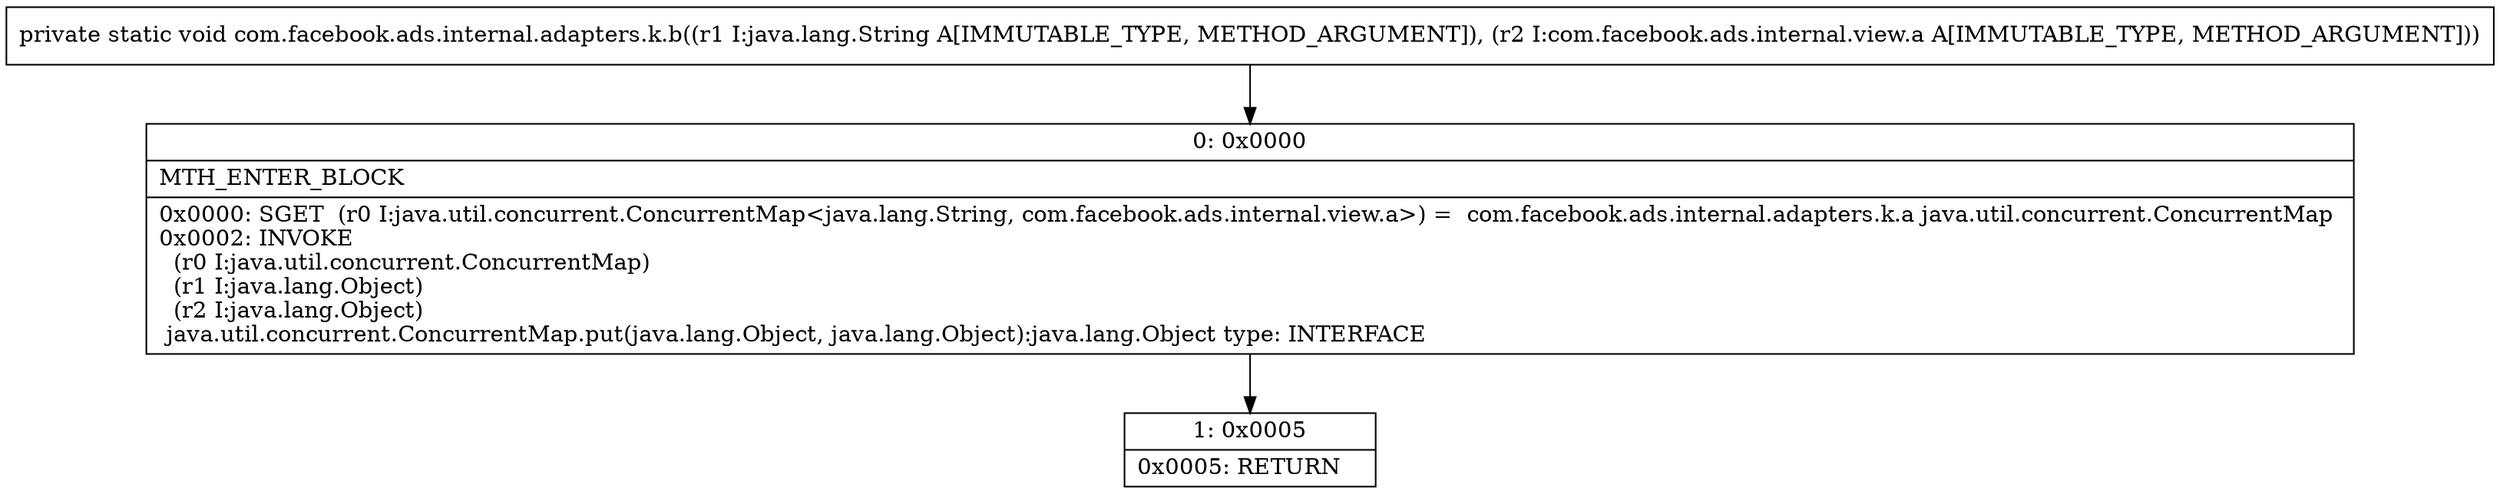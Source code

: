 digraph "CFG forcom.facebook.ads.internal.adapters.k.b(Ljava\/lang\/String;Lcom\/facebook\/ads\/internal\/view\/a;)V" {
Node_0 [shape=record,label="{0\:\ 0x0000|MTH_ENTER_BLOCK\l|0x0000: SGET  (r0 I:java.util.concurrent.ConcurrentMap\<java.lang.String, com.facebook.ads.internal.view.a\>) =  com.facebook.ads.internal.adapters.k.a java.util.concurrent.ConcurrentMap \l0x0002: INVOKE  \l  (r0 I:java.util.concurrent.ConcurrentMap)\l  (r1 I:java.lang.Object)\l  (r2 I:java.lang.Object)\l java.util.concurrent.ConcurrentMap.put(java.lang.Object, java.lang.Object):java.lang.Object type: INTERFACE \l}"];
Node_1 [shape=record,label="{1\:\ 0x0005|0x0005: RETURN   \l}"];
MethodNode[shape=record,label="{private static void com.facebook.ads.internal.adapters.k.b((r1 I:java.lang.String A[IMMUTABLE_TYPE, METHOD_ARGUMENT]), (r2 I:com.facebook.ads.internal.view.a A[IMMUTABLE_TYPE, METHOD_ARGUMENT])) }"];
MethodNode -> Node_0;
Node_0 -> Node_1;
}

